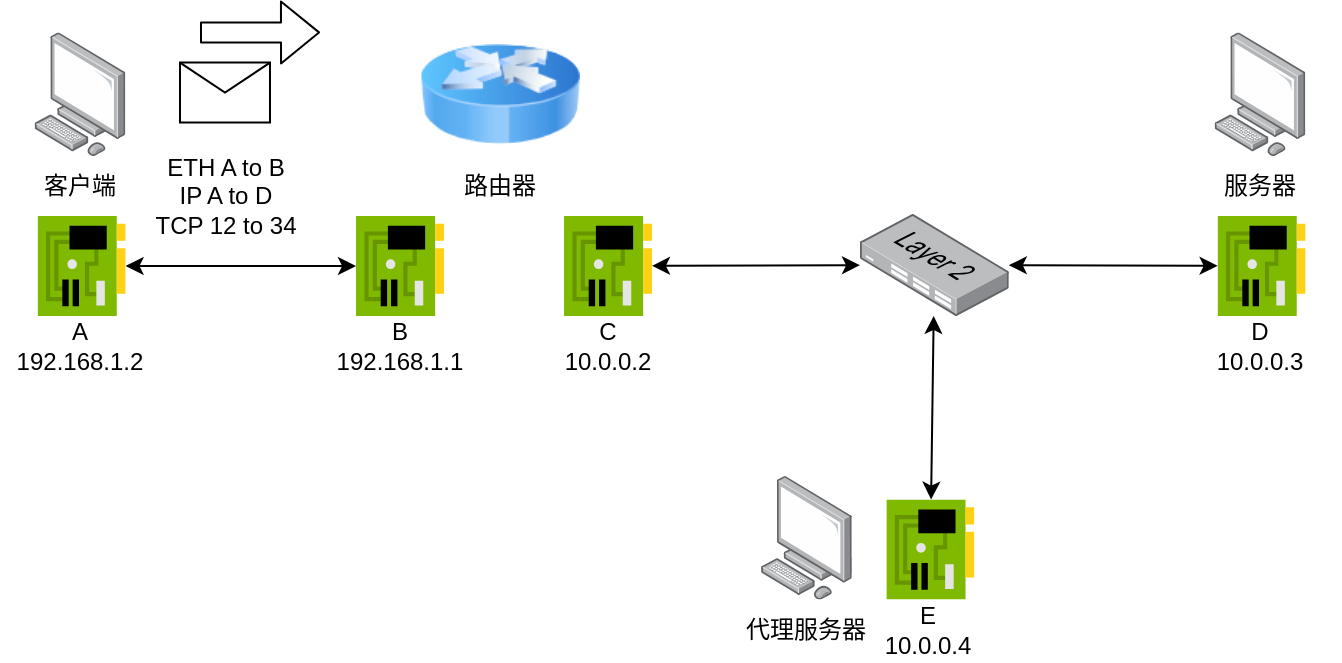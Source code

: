 <mxfile scale="4" border="0">
    <diagram id="0X3G2N7tNAbBKsN83A1v" name="Page-1">
        <mxGraphModel dx="1077" dy="570" grid="1" gridSize="10" guides="1" tooltips="1" connect="1" arrows="1" fold="1" page="1" pageScale="1" pageWidth="827" pageHeight="1169" math="0" shadow="0">
            <root>
                <mxCell id="0"/>
                <mxCell id="1" parent="0"/>
                <mxCell id="2" value="" style="image;html=1;image=img/lib/clip_art/networking/Router_Icon_128x128.png" parent="1" vertex="1">
                    <mxGeometry x="280" y="239.1" width="80" height="80" as="geometry"/>
                </mxCell>
                <mxCell id="3" value="" style="points=[];aspect=fixed;html=1;align=center;shadow=0;dashed=0;image;image=img/lib/allied_telesis/computer_and_terminals/Personal_Computer.svg;" parent="1" vertex="1">
                    <mxGeometry x="87.2" y="248.2" width="45.6" height="61.8" as="geometry"/>
                </mxCell>
                <mxCell id="4" value="客户端" style="text;html=1;strokeColor=none;fillColor=none;align=center;verticalAlign=middle;whiteSpace=wrap;rounded=0;" parent="1" vertex="1">
                    <mxGeometry x="70" y="310.0" width="80" height="30" as="geometry"/>
                </mxCell>
                <mxCell id="5" value="" style="sketch=0;aspect=fixed;html=1;points=[];align=center;image;fontSize=12;image=img/lib/mscae/NetworkInterfaceCard.svg;" parent="1" vertex="1">
                    <mxGeometry x="248.0" y="340" width="44" height="50" as="geometry"/>
                </mxCell>
                <mxCell id="6" value="" style="sketch=0;aspect=fixed;html=1;points=[];align=center;image;fontSize=12;image=img/lib/mscae/NetworkInterfaceCard.svg;" parent="1" vertex="1">
                    <mxGeometry x="88.8" y="340" width="44" height="50" as="geometry"/>
                </mxCell>
                <mxCell id="7" value="A&lt;br&gt;192.168.1.2" style="text;html=1;strokeColor=none;fillColor=none;align=center;verticalAlign=middle;whiteSpace=wrap;rounded=0;" parent="1" vertex="1">
                    <mxGeometry x="70" y="390.0" width="80" height="30" as="geometry"/>
                </mxCell>
                <mxCell id="8" value="路由器" style="text;html=1;strokeColor=none;fillColor=none;align=center;verticalAlign=middle;whiteSpace=wrap;rounded=0;" parent="1" vertex="1">
                    <mxGeometry x="280" y="310.0" width="80" height="30" as="geometry"/>
                </mxCell>
                <mxCell id="9" value="B&lt;br&gt;192.168.1.1" style="text;html=1;strokeColor=none;fillColor=none;align=center;verticalAlign=middle;whiteSpace=wrap;rounded=0;" parent="1" vertex="1">
                    <mxGeometry x="230" y="390.0" width="80" height="30" as="geometry"/>
                </mxCell>
                <mxCell id="10" value="" style="endArrow=classic;startArrow=classic;html=1;" parent="1" source="6" target="5" edge="1">
                    <mxGeometry width="50" height="50" relative="1" as="geometry">
                        <mxPoint x="390" y="330" as="sourcePoint"/>
                        <mxPoint x="440" y="280" as="targetPoint"/>
                    </mxGeometry>
                </mxCell>
                <mxCell id="11" value="" style="sketch=0;aspect=fixed;html=1;points=[];align=center;image;fontSize=12;image=img/lib/mscae/NetworkInterfaceCard.svg;" parent="1" vertex="1">
                    <mxGeometry x="352.0" y="340" width="44" height="50" as="geometry"/>
                </mxCell>
                <mxCell id="12" value="C&lt;br&gt;10.0.0.2" style="text;html=1;strokeColor=none;fillColor=none;align=center;verticalAlign=middle;whiteSpace=wrap;rounded=0;" parent="1" vertex="1">
                    <mxGeometry x="334" y="390.0" width="80" height="30" as="geometry"/>
                </mxCell>
                <mxCell id="13" value="" style="points=[];aspect=fixed;html=1;align=center;shadow=0;dashed=0;image;image=img/lib/allied_telesis/computer_and_terminals/Personal_Computer.svg;" parent="1" vertex="1">
                    <mxGeometry x="677.2" y="248.2" width="45.6" height="61.8" as="geometry"/>
                </mxCell>
                <mxCell id="14" value="服务器" style="text;html=1;strokeColor=none;fillColor=none;align=center;verticalAlign=middle;whiteSpace=wrap;rounded=0;" parent="1" vertex="1">
                    <mxGeometry x="660" y="310.0" width="80" height="30" as="geometry"/>
                </mxCell>
                <mxCell id="15" value="" style="sketch=0;aspect=fixed;html=1;points=[];align=center;image;fontSize=12;image=img/lib/mscae/NetworkInterfaceCard.svg;" parent="1" vertex="1">
                    <mxGeometry x="678.8" y="340" width="44" height="50" as="geometry"/>
                </mxCell>
                <mxCell id="16" value="D&lt;br&gt;10.0.0.3" style="text;html=1;strokeColor=none;fillColor=none;align=center;verticalAlign=middle;whiteSpace=wrap;rounded=0;" parent="1" vertex="1">
                    <mxGeometry x="660" y="390.0" width="80" height="30" as="geometry"/>
                </mxCell>
                <mxCell id="17" value="" style="endArrow=classic;startArrow=classic;html=1;" parent="1" source="11" target="18" edge="1">
                    <mxGeometry width="50" height="50" relative="1" as="geometry">
                        <mxPoint x="620" y="380" as="sourcePoint"/>
                        <mxPoint x="440" y="240" as="targetPoint"/>
                    </mxGeometry>
                </mxCell>
                <mxCell id="18" value="" style="points=[];aspect=fixed;html=1;align=center;shadow=0;dashed=0;image;image=img/lib/allied_telesis/switch/Switch_24_port_L2.svg;" parent="1" vertex="1">
                    <mxGeometry x="500" y="339" width="74.4" height="51" as="geometry"/>
                </mxCell>
                <mxCell id="19" value="" style="endArrow=classic;startArrow=classic;html=1;" parent="1" source="18" target="15" edge="1">
                    <mxGeometry width="50" height="50" relative="1" as="geometry">
                        <mxPoint x="550" y="290.323" as="sourcePoint"/>
                        <mxPoint x="654" y="290.004" as="targetPoint"/>
                    </mxGeometry>
                </mxCell>
                <mxCell id="22" value="" style="points=[];aspect=fixed;html=1;align=center;shadow=0;dashed=0;image;image=img/lib/allied_telesis/computer_and_terminals/Personal_Computer.svg;" parent="1" vertex="1">
                    <mxGeometry x="450.4" y="470" width="45.6" height="61.8" as="geometry"/>
                </mxCell>
                <mxCell id="23" value="代理服务器" style="text;html=1;strokeColor=none;fillColor=none;align=center;verticalAlign=middle;whiteSpace=wrap;rounded=0;" parent="1" vertex="1">
                    <mxGeometry x="433.2" y="531.8" width="80" height="30" as="geometry"/>
                </mxCell>
                <mxCell id="24" value="" style="sketch=0;aspect=fixed;html=1;points=[];align=center;image;fontSize=12;image=img/lib/mscae/NetworkInterfaceCard.svg;" parent="1" vertex="1">
                    <mxGeometry x="513.2" y="481.8" width="44" height="50" as="geometry"/>
                </mxCell>
                <mxCell id="25" value="E&lt;br&gt;10.0.0.4" style="text;html=1;strokeColor=none;fillColor=none;align=center;verticalAlign=middle;whiteSpace=wrap;rounded=0;" parent="1" vertex="1">
                    <mxGeometry x="494.4" y="531.8" width="80" height="30" as="geometry"/>
                </mxCell>
                <mxCell id="26" value="" style="endArrow=classic;startArrow=classic;html=1;" parent="1" source="18" target="24" edge="1">
                    <mxGeometry width="50" height="50" relative="1" as="geometry">
                        <mxPoint x="540.0" y="440.004" as="sourcePoint"/>
                        <mxPoint x="644.4" y="440.323" as="targetPoint"/>
                    </mxGeometry>
                </mxCell>
                <mxCell id="27" value="" style="shape=message;html=1;html=1;outlineConnect=0;labelPosition=center;verticalLabelPosition=bottom;align=center;verticalAlign=top;" vertex="1" parent="1">
                    <mxGeometry x="160" y="263.3" width="45" height="30" as="geometry"/>
                </mxCell>
                <mxCell id="28" value="" style="shape=flexArrow;endArrow=classic;html=1;" edge="1" parent="1">
                    <mxGeometry width="50" height="50" relative="1" as="geometry">
                        <mxPoint x="170" y="248.3" as="sourcePoint"/>
                        <mxPoint x="230" y="248.2" as="targetPoint"/>
                    </mxGeometry>
                </mxCell>
                <mxCell id="29" value="ETH A to B&lt;br&gt;IP A to D&lt;br&gt;TCP 12 to 34" style="text;html=1;strokeColor=none;fillColor=none;align=center;verticalAlign=middle;whiteSpace=wrap;rounded=0;" vertex="1" parent="1">
                    <mxGeometry x="143.75" y="300" width="77.5" height="60" as="geometry"/>
                </mxCell>
            </root>
        </mxGraphModel>
    </diagram>
</mxfile>
